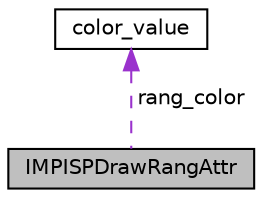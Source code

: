 digraph "IMPISPDrawRangAttr"
{
 // LATEX_PDF_SIZE
  edge [fontname="Helvetica",fontsize="10",labelfontname="Helvetica",labelfontsize="10"];
  node [fontname="Helvetica",fontsize="10",shape=record];
  Node1 [label="IMPISPDrawRangAttr",height=0.2,width=0.4,color="black", fillcolor="grey75", style="filled", fontcolor="black",tooltip="画四角窗功能属性"];
  Node2 -> Node1 [dir="back",color="darkorchid3",fontsize="10",style="dashed",label=" rang_color" ,fontname="Helvetica"];
  Node2 [label="color_value",height=0.2,width=0.4,color="black", fillcolor="white", style="filled",URL="$structcolor__value.html",tooltip="填充数据"];
}
